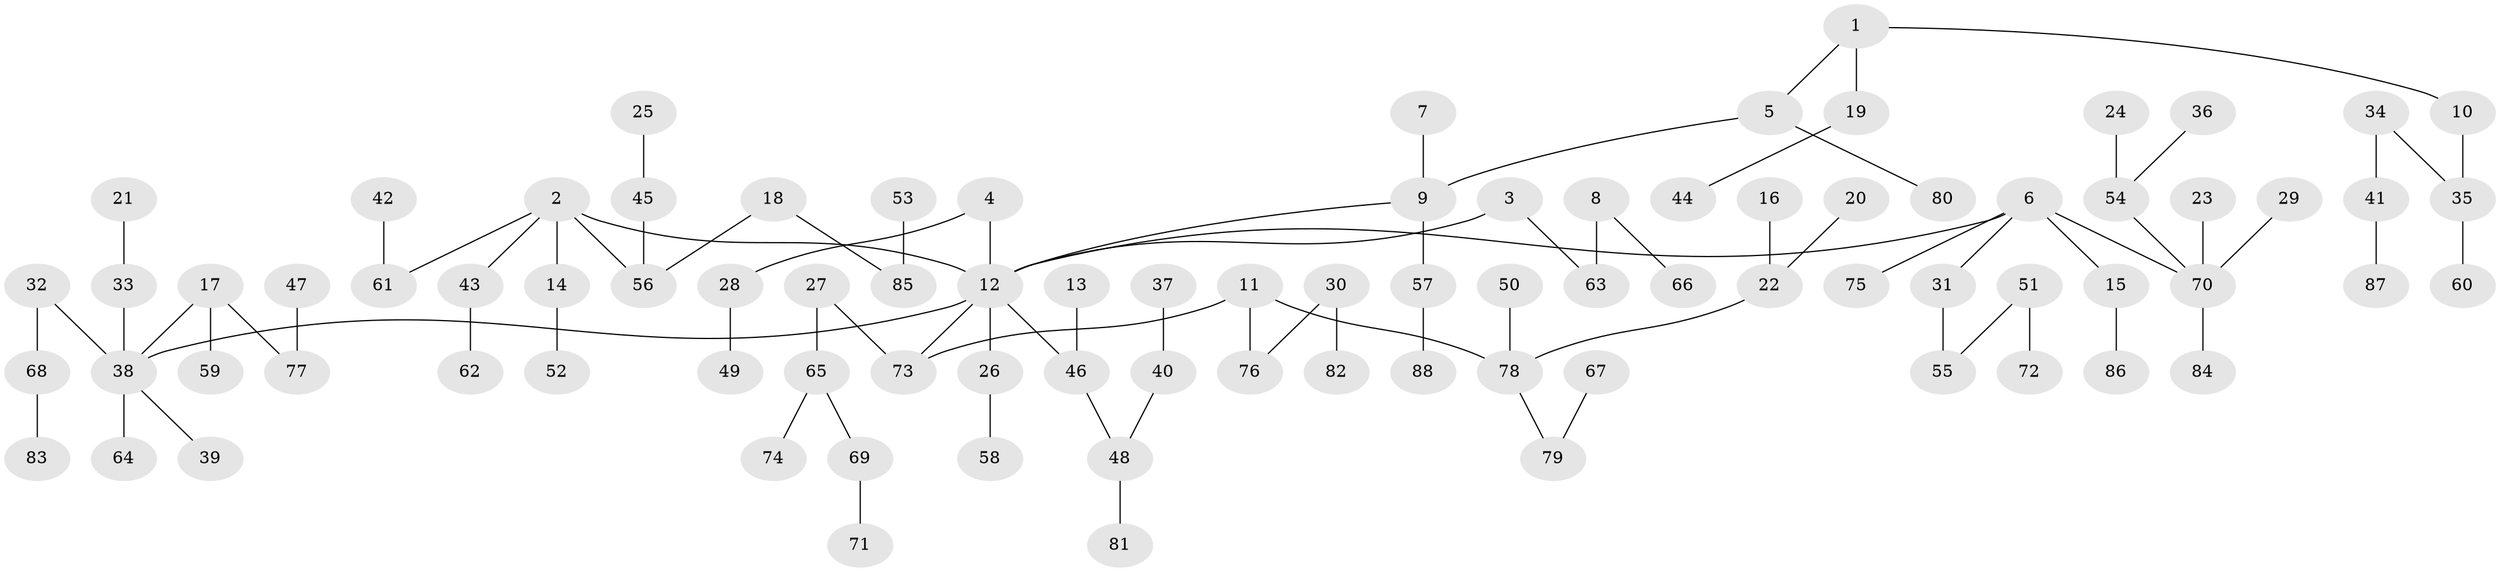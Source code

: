 // original degree distribution, {10: 0.006944444444444444, 6: 0.020833333333333332, 4: 0.06944444444444445, 5: 0.013888888888888888, 3: 0.1388888888888889, 1: 0.5069444444444444, 2: 0.2361111111111111, 7: 0.006944444444444444}
// Generated by graph-tools (version 1.1) at 2025/37/03/04/25 23:37:22]
// undirected, 88 vertices, 87 edges
graph export_dot {
  node [color=gray90,style=filled];
  1;
  2;
  3;
  4;
  5;
  6;
  7;
  8;
  9;
  10;
  11;
  12;
  13;
  14;
  15;
  16;
  17;
  18;
  19;
  20;
  21;
  22;
  23;
  24;
  25;
  26;
  27;
  28;
  29;
  30;
  31;
  32;
  33;
  34;
  35;
  36;
  37;
  38;
  39;
  40;
  41;
  42;
  43;
  44;
  45;
  46;
  47;
  48;
  49;
  50;
  51;
  52;
  53;
  54;
  55;
  56;
  57;
  58;
  59;
  60;
  61;
  62;
  63;
  64;
  65;
  66;
  67;
  68;
  69;
  70;
  71;
  72;
  73;
  74;
  75;
  76;
  77;
  78;
  79;
  80;
  81;
  82;
  83;
  84;
  85;
  86;
  87;
  88;
  1 -- 5 [weight=1.0];
  1 -- 10 [weight=1.0];
  1 -- 19 [weight=1.0];
  2 -- 12 [weight=1.0];
  2 -- 14 [weight=1.0];
  2 -- 43 [weight=1.0];
  2 -- 56 [weight=1.0];
  2 -- 61 [weight=1.0];
  3 -- 12 [weight=1.0];
  3 -- 63 [weight=1.0];
  4 -- 12 [weight=1.0];
  4 -- 28 [weight=1.0];
  5 -- 9 [weight=1.0];
  5 -- 80 [weight=1.0];
  6 -- 12 [weight=1.0];
  6 -- 15 [weight=1.0];
  6 -- 31 [weight=1.0];
  6 -- 70 [weight=1.0];
  6 -- 75 [weight=1.0];
  7 -- 9 [weight=1.0];
  8 -- 63 [weight=1.0];
  8 -- 66 [weight=1.0];
  9 -- 12 [weight=1.0];
  9 -- 57 [weight=1.0];
  10 -- 35 [weight=1.0];
  11 -- 73 [weight=1.0];
  11 -- 76 [weight=1.0];
  11 -- 78 [weight=1.0];
  12 -- 26 [weight=1.0];
  12 -- 38 [weight=1.0];
  12 -- 46 [weight=1.0];
  12 -- 73 [weight=1.0];
  13 -- 46 [weight=1.0];
  14 -- 52 [weight=1.0];
  15 -- 86 [weight=1.0];
  16 -- 22 [weight=1.0];
  17 -- 38 [weight=1.0];
  17 -- 59 [weight=1.0];
  17 -- 77 [weight=1.0];
  18 -- 56 [weight=1.0];
  18 -- 85 [weight=1.0];
  19 -- 44 [weight=1.0];
  20 -- 22 [weight=1.0];
  21 -- 33 [weight=1.0];
  22 -- 78 [weight=1.0];
  23 -- 70 [weight=1.0];
  24 -- 54 [weight=1.0];
  25 -- 45 [weight=1.0];
  26 -- 58 [weight=1.0];
  27 -- 65 [weight=1.0];
  27 -- 73 [weight=1.0];
  28 -- 49 [weight=1.0];
  29 -- 70 [weight=1.0];
  30 -- 76 [weight=1.0];
  30 -- 82 [weight=1.0];
  31 -- 55 [weight=1.0];
  32 -- 38 [weight=1.0];
  32 -- 68 [weight=1.0];
  33 -- 38 [weight=1.0];
  34 -- 35 [weight=1.0];
  34 -- 41 [weight=1.0];
  35 -- 60 [weight=1.0];
  36 -- 54 [weight=1.0];
  37 -- 40 [weight=1.0];
  38 -- 39 [weight=1.0];
  38 -- 64 [weight=1.0];
  40 -- 48 [weight=1.0];
  41 -- 87 [weight=1.0];
  42 -- 61 [weight=1.0];
  43 -- 62 [weight=1.0];
  45 -- 56 [weight=1.0];
  46 -- 48 [weight=1.0];
  47 -- 77 [weight=1.0];
  48 -- 81 [weight=1.0];
  50 -- 78 [weight=1.0];
  51 -- 55 [weight=1.0];
  51 -- 72 [weight=1.0];
  53 -- 85 [weight=1.0];
  54 -- 70 [weight=1.0];
  57 -- 88 [weight=1.0];
  65 -- 69 [weight=1.0];
  65 -- 74 [weight=1.0];
  67 -- 79 [weight=1.0];
  68 -- 83 [weight=1.0];
  69 -- 71 [weight=1.0];
  70 -- 84 [weight=1.0];
  78 -- 79 [weight=1.0];
}
